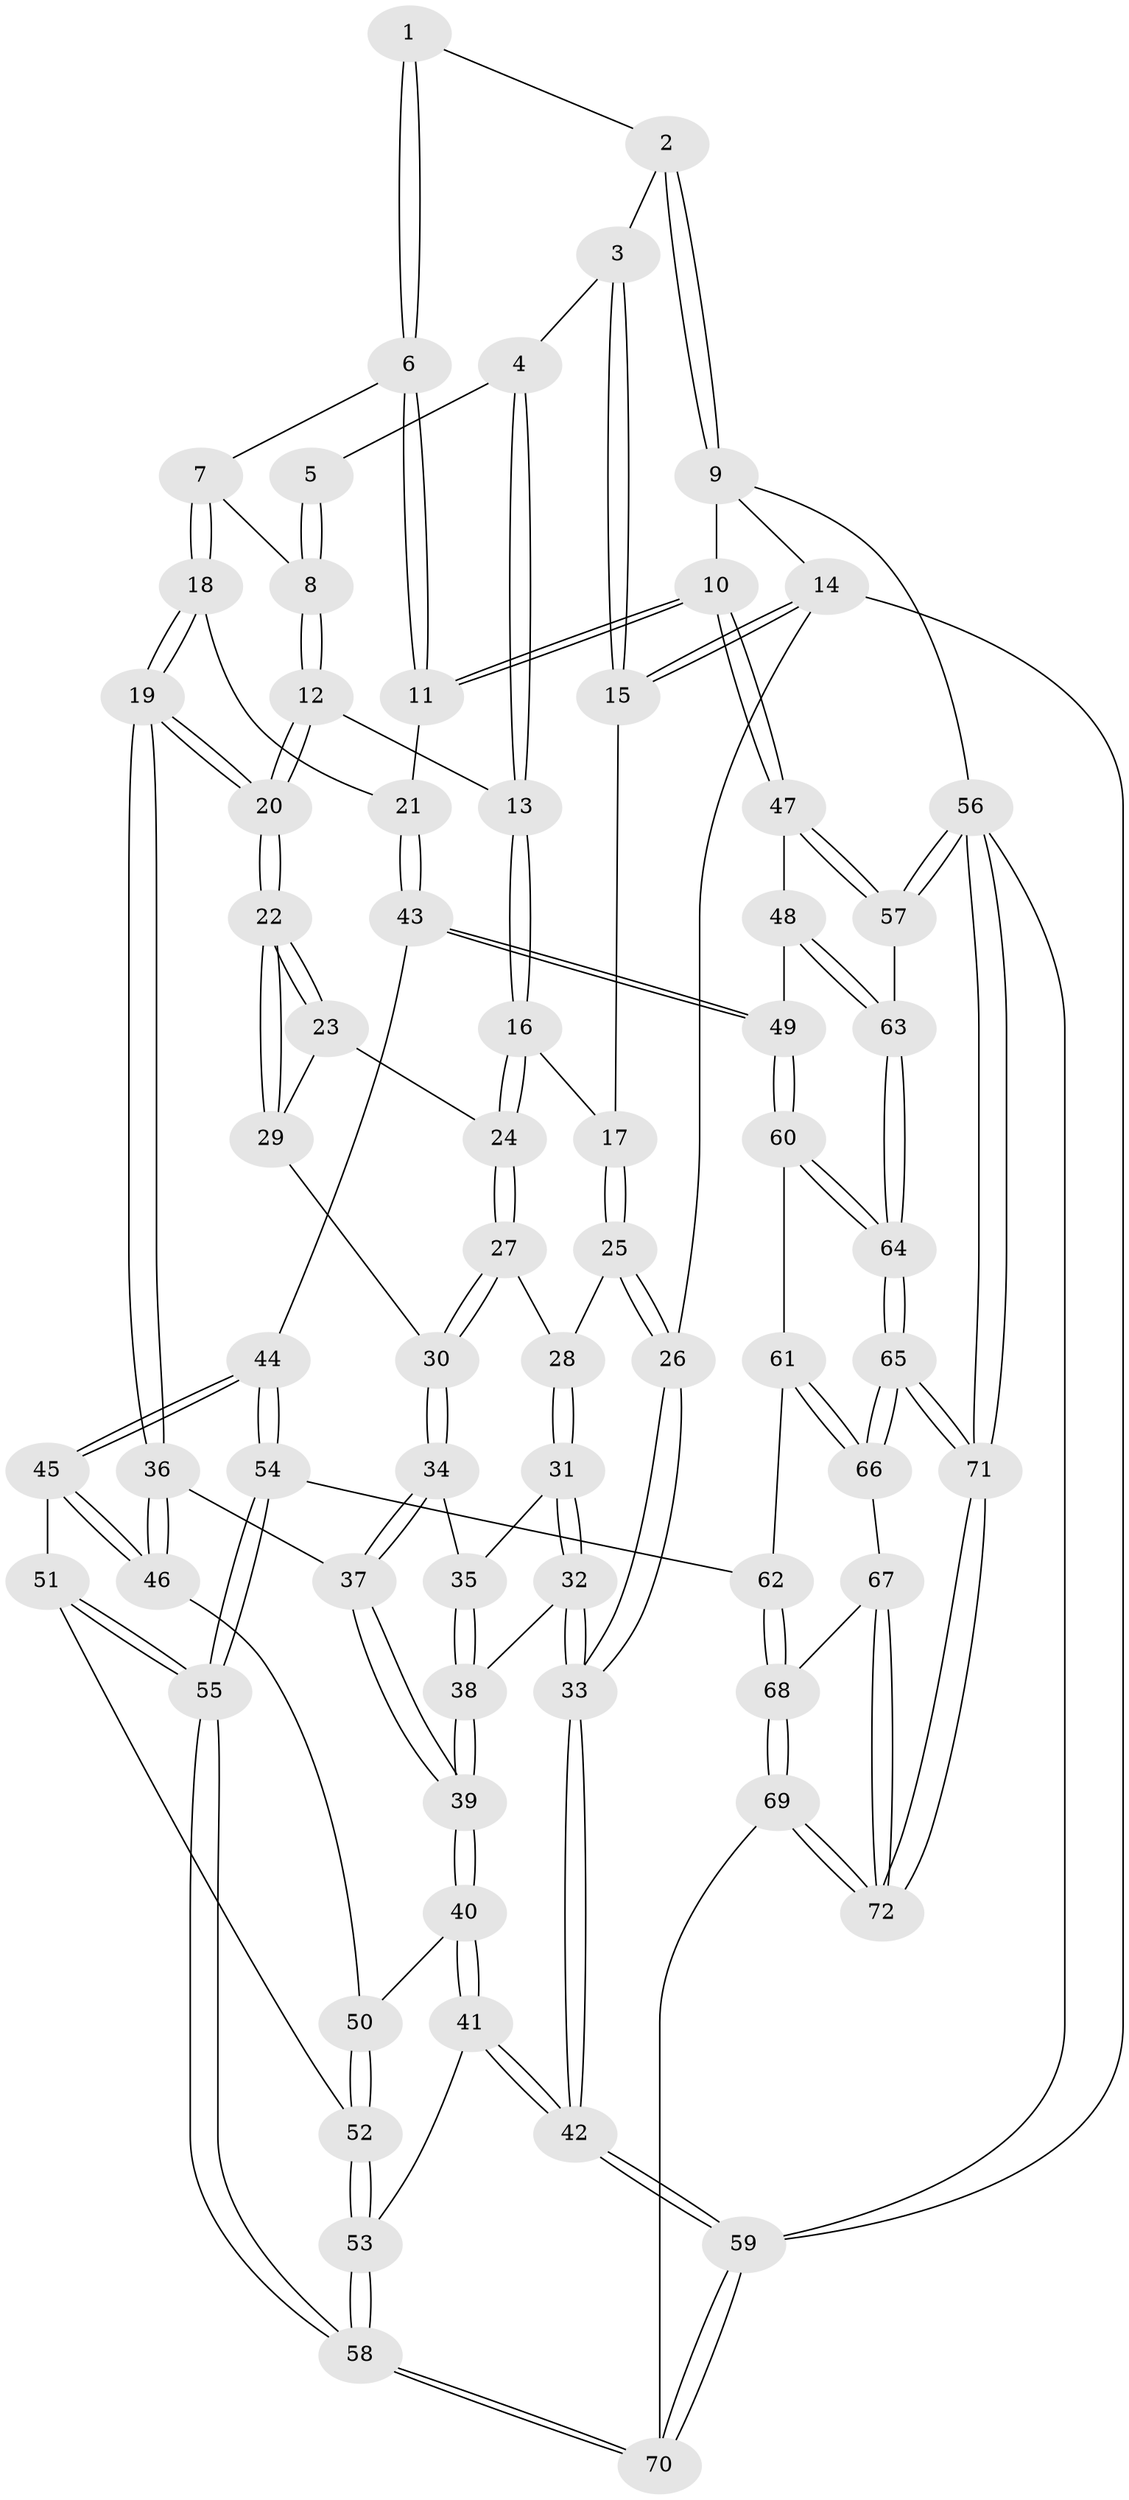 // coarse degree distribution, {3: 0.45454545454545453, 5: 0.045454545454545456, 4: 0.45454545454545453, 2: 0.045454545454545456}
// Generated by graph-tools (version 1.1) at 2025/38/03/04/25 23:38:24]
// undirected, 72 vertices, 177 edges
graph export_dot {
  node [color=gray90,style=filled];
  1 [pos="+0.7559682308705966+0"];
  2 [pos="+0.7815792719256436+0"];
  3 [pos="+0+0"];
  4 [pos="+0.2924091614531876+0.09760919999113706"];
  5 [pos="+0.466548841560811+0.0976852566064563"];
  6 [pos="+0.7273813957146583+0.09859364411081051"];
  7 [pos="+0.5996591583378459+0.22954132272012626"];
  8 [pos="+0.5003238449092672+0.22377671990168313"];
  9 [pos="+1+0"];
  10 [pos="+1+0.4384416763353607"];
  11 [pos="+0.8588816445204052+0.43441758363152094"];
  12 [pos="+0.4337026656165693+0.27276006449950785"];
  13 [pos="+0.3286400996198988+0.23369122984975194"];
  14 [pos="+0+0"];
  15 [pos="+0+0"];
  16 [pos="+0.3122794029909426+0.260219864640691"];
  17 [pos="+0.14746067278667419+0.28970596507404184"];
  18 [pos="+0.6009299875125141+0.47327877467286417"];
  19 [pos="+0.5245804444274403+0.500137492499243"];
  20 [pos="+0.5010585036418632+0.47093103911415596"];
  21 [pos="+0.7730620153829704+0.48481544903329343"];
  22 [pos="+0.4706632106114542+0.4567820406789085"];
  23 [pos="+0.34459069763020544+0.3777752081998344"];
  24 [pos="+0.304272512084339+0.299763227233264"];
  25 [pos="+0.1432136575775217+0.3467633318543772"];
  26 [pos="+0+0.5263524934109701"];
  27 [pos="+0.2252907970719896+0.3894135875835353"];
  28 [pos="+0.2187422597343884+0.38999143799276703"];
  29 [pos="+0.28110096194416456+0.43196991954943653"];
  30 [pos="+0.2767699419659775+0.4335068281937173"];
  31 [pos="+0.20230437558921+0.4269203658092754"];
  32 [pos="+0.07430942020810957+0.5285502400688488"];
  33 [pos="+0+0.5264986483837247"];
  34 [pos="+0.2849642819256677+0.5247160230710459"];
  35 [pos="+0.22071113386404856+0.5146281439738529"];
  36 [pos="+0.49985472540860865+0.5397322878351961"];
  37 [pos="+0.29284986013092346+0.5324590157944322"];
  38 [pos="+0.12966507949907038+0.5417142303985816"];
  39 [pos="+0.23978265540598645+0.6546528315969864"];
  40 [pos="+0.24172256057381594+0.6723006880614006"];
  41 [pos="+0.19978540334059977+0.7476955044332276"];
  42 [pos="+0+0.7685809384490051"];
  43 [pos="+0.7708762390200555+0.743261240177153"];
  44 [pos="+0.6802784786474587+0.7485034947279496"];
  45 [pos="+0.5008856663792113+0.6388341566909818"];
  46 [pos="+0.4917279107765596+0.5951953723927961"];
  47 [pos="+1+0.6458063422628485"];
  48 [pos="+0.8682912834366013+0.7654659948030571"];
  49 [pos="+0.7845256041854984+0.7608153052137151"];
  50 [pos="+0.33956355373641656+0.6677012715825552"];
  51 [pos="+0.4999565758705032+0.6433194235335705"];
  52 [pos="+0.35448333760583656+0.7616508865107106"];
  53 [pos="+0.3128445857237956+0.871908714652739"];
  54 [pos="+0.5544328784389105+0.8702887559237452"];
  55 [pos="+0.4887306798711082+0.8661105276823173"];
  56 [pos="+1+1"];
  57 [pos="+1+0.7804140811610021"];
  58 [pos="+0.3595883518430865+0.965665109166814"];
  59 [pos="+0+1"];
  60 [pos="+0.7801300120790944+0.7915477320895131"];
  61 [pos="+0.744660891761331+0.8748796121960525"];
  62 [pos="+0.5768359487127089+0.8842810815488447"];
  63 [pos="+0.9381523387670003+0.8754781426829157"];
  64 [pos="+0.9084485436881939+0.965085191001607"];
  65 [pos="+0.9092516909895697+1"];
  66 [pos="+0.7468440569208341+0.9153613785894962"];
  67 [pos="+0.68911586391009+1"];
  68 [pos="+0.6174561933644822+0.944992623927585"];
  69 [pos="+0.3697443416642316+1"];
  70 [pos="+0.2886427943703983+1"];
  71 [pos="+1+1"];
  72 [pos="+0.7007893776688628+1"];
  1 -- 2;
  1 -- 6;
  1 -- 6;
  2 -- 3;
  2 -- 9;
  2 -- 9;
  3 -- 4;
  3 -- 15;
  3 -- 15;
  4 -- 5;
  4 -- 13;
  4 -- 13;
  5 -- 8;
  5 -- 8;
  6 -- 7;
  6 -- 11;
  6 -- 11;
  7 -- 8;
  7 -- 18;
  7 -- 18;
  8 -- 12;
  8 -- 12;
  9 -- 10;
  9 -- 14;
  9 -- 56;
  10 -- 11;
  10 -- 11;
  10 -- 47;
  10 -- 47;
  11 -- 21;
  12 -- 13;
  12 -- 20;
  12 -- 20;
  13 -- 16;
  13 -- 16;
  14 -- 15;
  14 -- 15;
  14 -- 26;
  14 -- 59;
  15 -- 17;
  16 -- 17;
  16 -- 24;
  16 -- 24;
  17 -- 25;
  17 -- 25;
  18 -- 19;
  18 -- 19;
  18 -- 21;
  19 -- 20;
  19 -- 20;
  19 -- 36;
  19 -- 36;
  20 -- 22;
  20 -- 22;
  21 -- 43;
  21 -- 43;
  22 -- 23;
  22 -- 23;
  22 -- 29;
  22 -- 29;
  23 -- 24;
  23 -- 29;
  24 -- 27;
  24 -- 27;
  25 -- 26;
  25 -- 26;
  25 -- 28;
  26 -- 33;
  26 -- 33;
  27 -- 28;
  27 -- 30;
  27 -- 30;
  28 -- 31;
  28 -- 31;
  29 -- 30;
  30 -- 34;
  30 -- 34;
  31 -- 32;
  31 -- 32;
  31 -- 35;
  32 -- 33;
  32 -- 33;
  32 -- 38;
  33 -- 42;
  33 -- 42;
  34 -- 35;
  34 -- 37;
  34 -- 37;
  35 -- 38;
  35 -- 38;
  36 -- 37;
  36 -- 46;
  36 -- 46;
  37 -- 39;
  37 -- 39;
  38 -- 39;
  38 -- 39;
  39 -- 40;
  39 -- 40;
  40 -- 41;
  40 -- 41;
  40 -- 50;
  41 -- 42;
  41 -- 42;
  41 -- 53;
  42 -- 59;
  42 -- 59;
  43 -- 44;
  43 -- 49;
  43 -- 49;
  44 -- 45;
  44 -- 45;
  44 -- 54;
  44 -- 54;
  45 -- 46;
  45 -- 46;
  45 -- 51;
  46 -- 50;
  47 -- 48;
  47 -- 57;
  47 -- 57;
  48 -- 49;
  48 -- 63;
  48 -- 63;
  49 -- 60;
  49 -- 60;
  50 -- 52;
  50 -- 52;
  51 -- 52;
  51 -- 55;
  51 -- 55;
  52 -- 53;
  52 -- 53;
  53 -- 58;
  53 -- 58;
  54 -- 55;
  54 -- 55;
  54 -- 62;
  55 -- 58;
  55 -- 58;
  56 -- 57;
  56 -- 57;
  56 -- 71;
  56 -- 71;
  56 -- 59;
  57 -- 63;
  58 -- 70;
  58 -- 70;
  59 -- 70;
  59 -- 70;
  60 -- 61;
  60 -- 64;
  60 -- 64;
  61 -- 62;
  61 -- 66;
  61 -- 66;
  62 -- 68;
  62 -- 68;
  63 -- 64;
  63 -- 64;
  64 -- 65;
  64 -- 65;
  65 -- 66;
  65 -- 66;
  65 -- 71;
  65 -- 71;
  66 -- 67;
  67 -- 68;
  67 -- 72;
  67 -- 72;
  68 -- 69;
  68 -- 69;
  69 -- 70;
  69 -- 72;
  69 -- 72;
  71 -- 72;
  71 -- 72;
}
